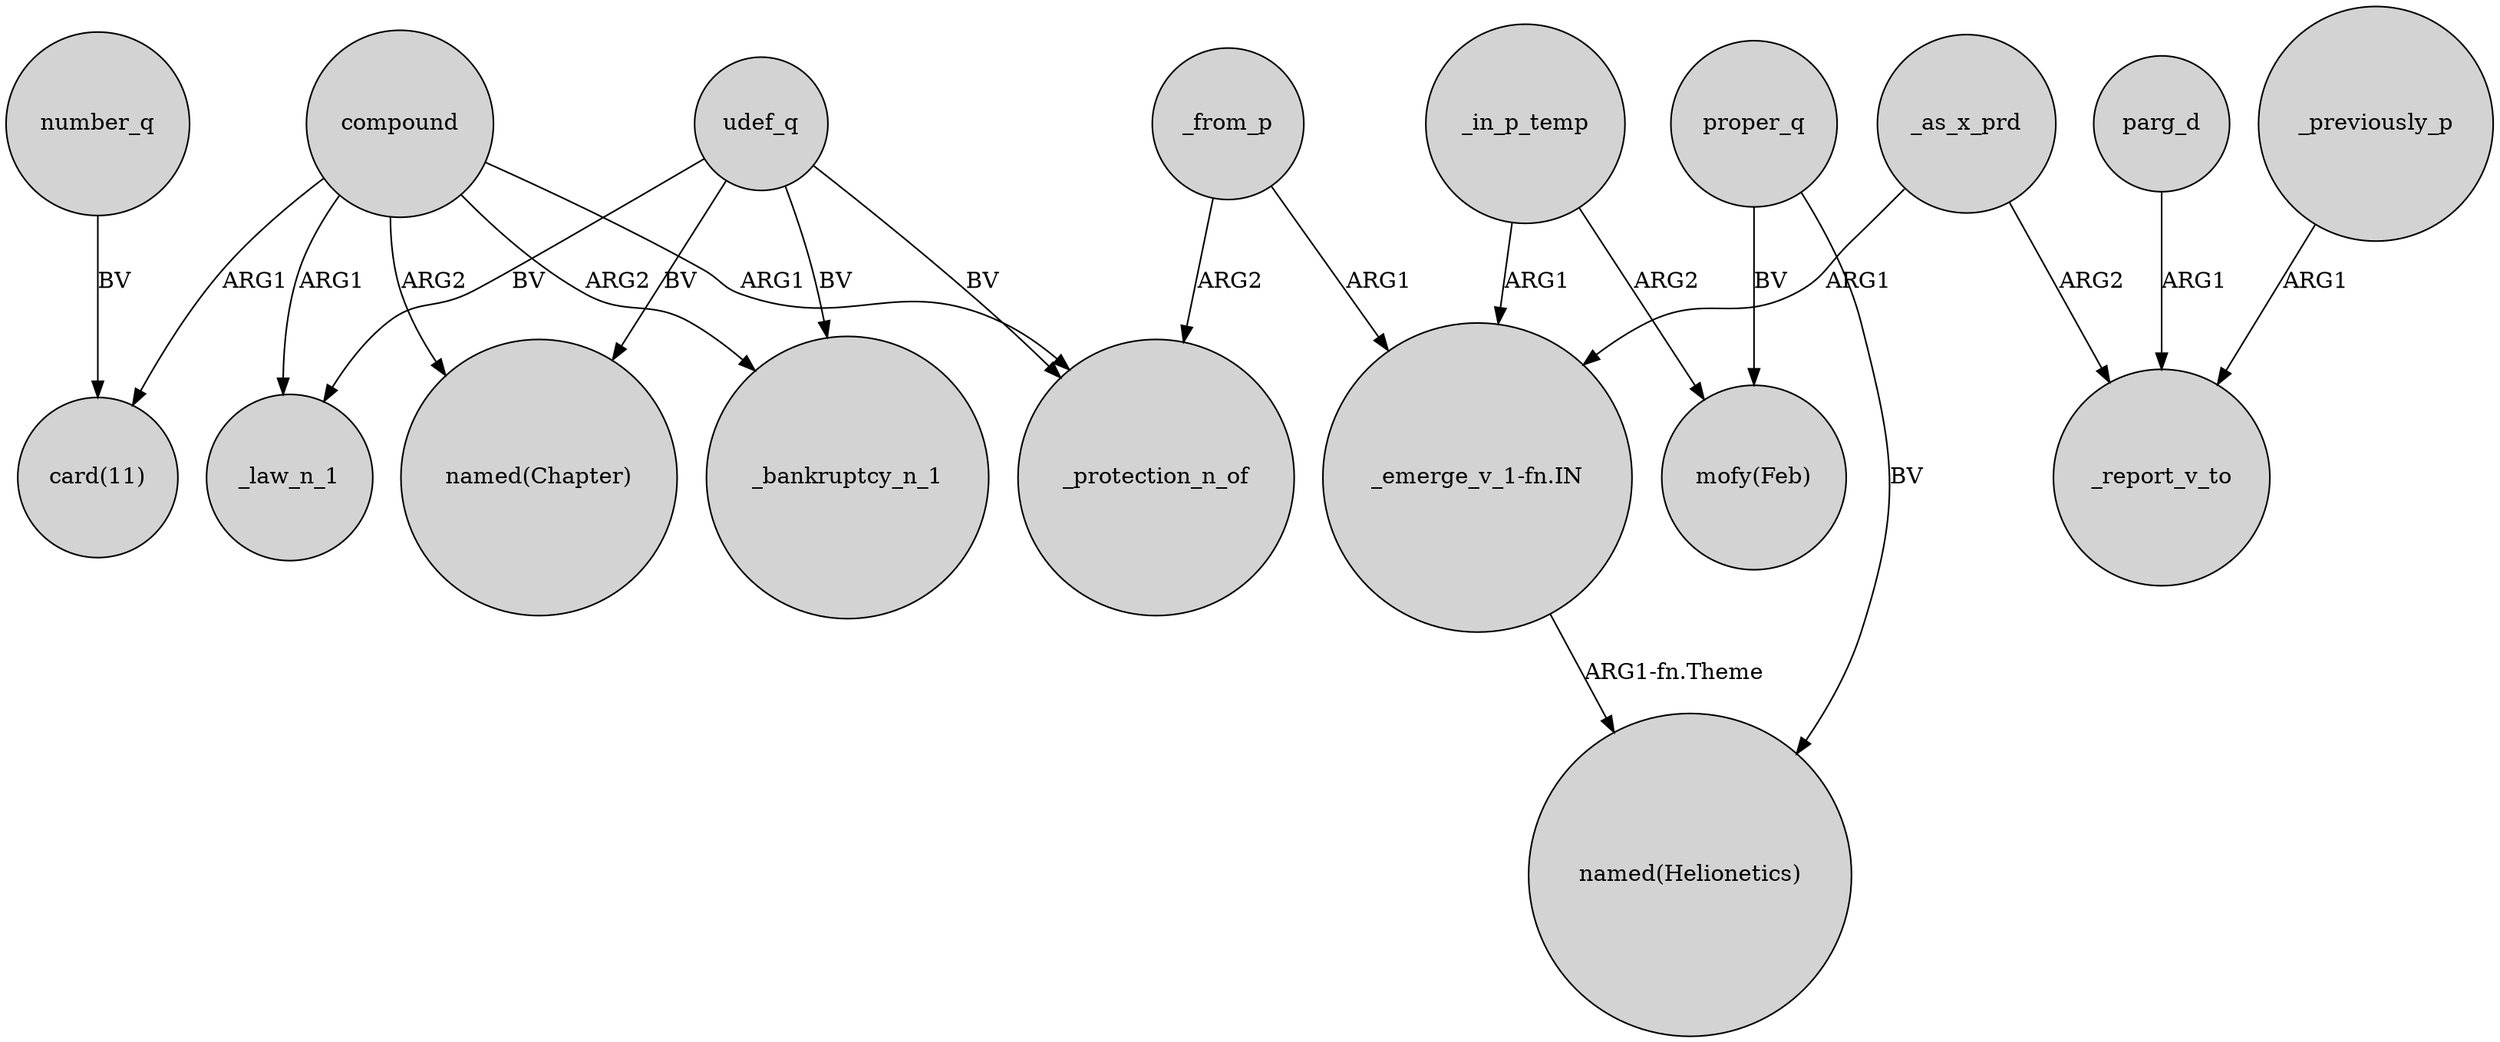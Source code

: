 digraph {
	node [shape=circle style=filled]
	number_q -> "card(11)" [label=BV]
	udef_q -> _bankruptcy_n_1 [label=BV]
	compound -> "card(11)" [label=ARG1]
	compound -> "named(Chapter)" [label=ARG2]
	_in_p_temp -> "_emerge_v_1-fn.IN" [label=ARG1]
	compound -> _bankruptcy_n_1 [label=ARG2]
	_previously_p -> _report_v_to [label=ARG1]
	udef_q -> _law_n_1 [label=BV]
	_as_x_prd -> "_emerge_v_1-fn.IN" [label=ARG1]
	_from_p -> "_emerge_v_1-fn.IN" [label=ARG1]
	"_emerge_v_1-fn.IN" -> "named(Helionetics)" [label="ARG1-fn.Theme"]
	udef_q -> _protection_n_of [label=BV]
	compound -> _protection_n_of [label=ARG1]
	parg_d -> _report_v_to [label=ARG1]
	udef_q -> "named(Chapter)" [label=BV]
	proper_q -> "mofy(Feb)" [label=BV]
	_in_p_temp -> "mofy(Feb)" [label=ARG2]
	_as_x_prd -> _report_v_to [label=ARG2]
	_from_p -> _protection_n_of [label=ARG2]
	proper_q -> "named(Helionetics)" [label=BV]
	compound -> _law_n_1 [label=ARG1]
}
